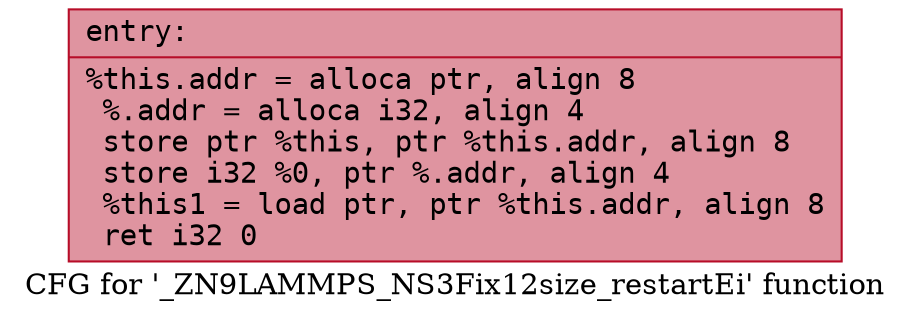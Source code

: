 digraph "CFG for '_ZN9LAMMPS_NS3Fix12size_restartEi' function" {
	label="CFG for '_ZN9LAMMPS_NS3Fix12size_restartEi' function";

	Node0x560f40da0a60 [shape=record,color="#b70d28ff", style=filled, fillcolor="#b70d2870" fontname="Courier",label="{entry:\l|  %this.addr = alloca ptr, align 8\l  %.addr = alloca i32, align 4\l  store ptr %this, ptr %this.addr, align 8\l  store i32 %0, ptr %.addr, align 4\l  %this1 = load ptr, ptr %this.addr, align 8\l  ret i32 0\l}"];
}
